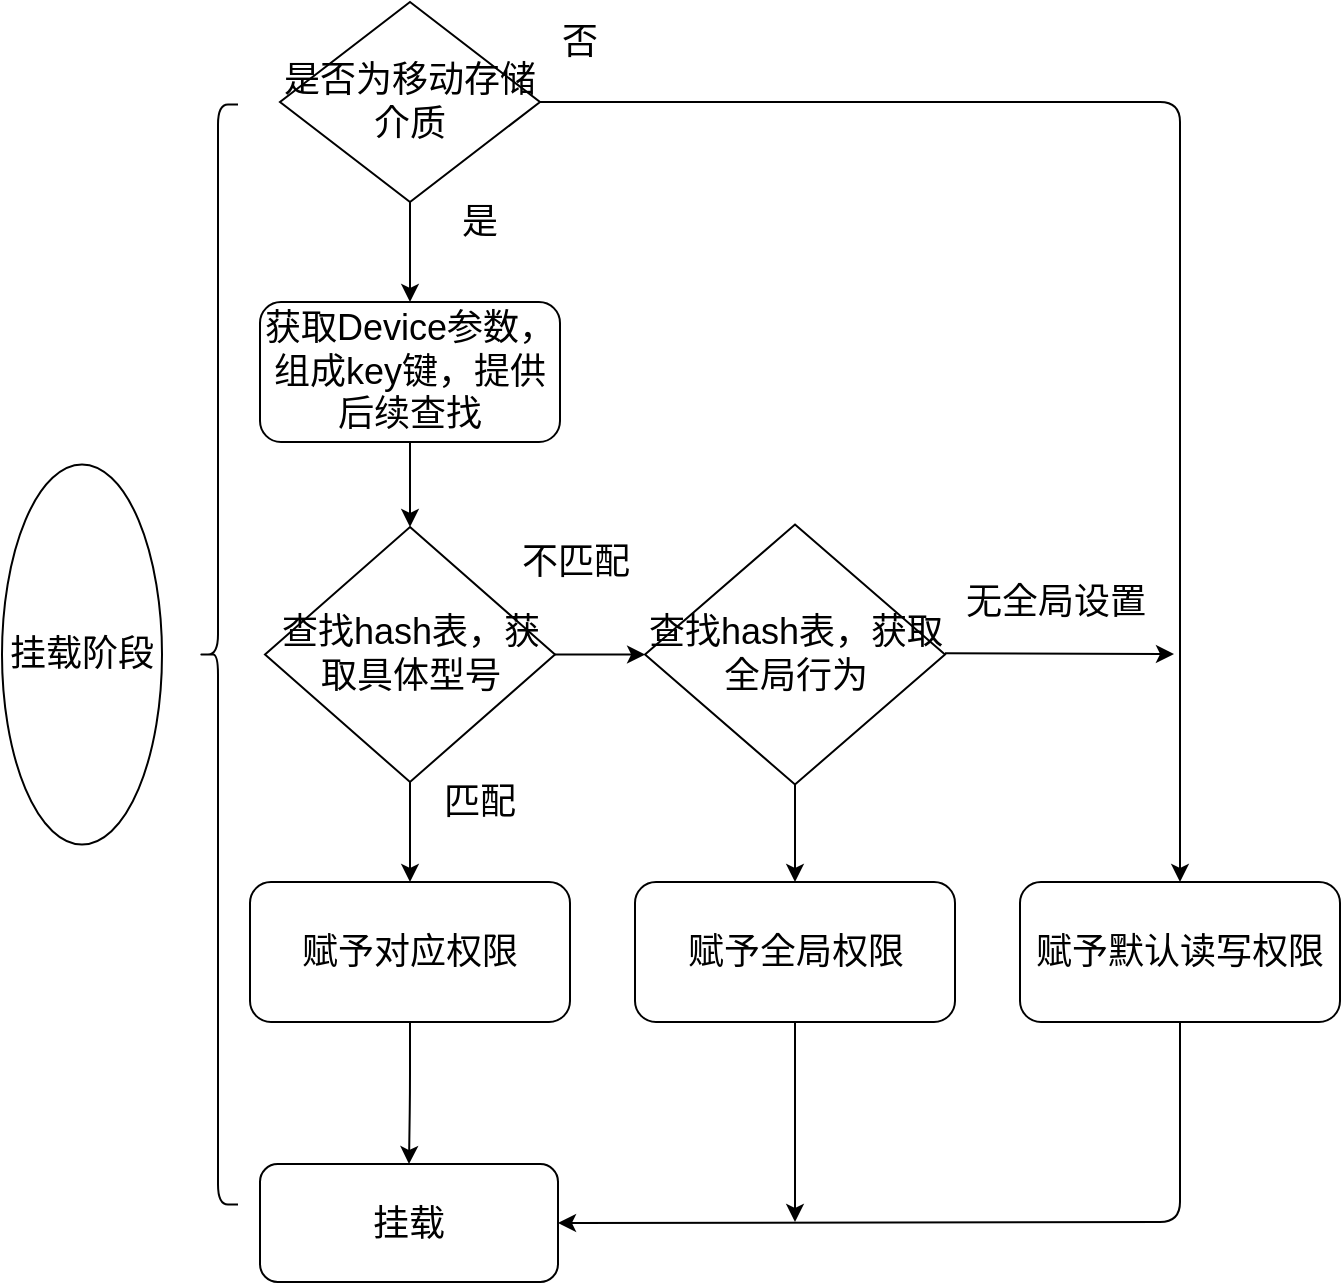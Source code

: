 <mxfile version="14.9.6" type="github">
  <diagram id="fvCgsu2ZJ-gSC0RxeoUe" name="Page-1">
    <mxGraphModel dx="1626" dy="2025" grid="0" gridSize="10" guides="1" tooltips="1" connect="1" arrows="1" fold="1" page="1" pageScale="1" pageWidth="827" pageHeight="1169" math="0" shadow="0">
      <root>
        <mxCell id="0" />
        <mxCell id="1" parent="0" />
        <mxCell id="q15BCNpqaFZ_fGrZMNJ0-10" value="" style="edgeStyle=orthogonalEdgeStyle;rounded=0;orthogonalLoop=1;jettySize=auto;html=1;" parent="1" source="q15BCNpqaFZ_fGrZMNJ0-5" target="q15BCNpqaFZ_fGrZMNJ0-9" edge="1">
          <mxGeometry relative="1" as="geometry" />
        </mxCell>
        <mxCell id="q15BCNpqaFZ_fGrZMNJ0-5" value="&lt;font style=&quot;font-size: 18px&quot;&gt;是否为移动存储介质&lt;/font&gt;" style="rhombus;whiteSpace=wrap;html=1;" parent="1" vertex="1">
          <mxGeometry x="240" y="-1090" width="130" height="100" as="geometry" />
        </mxCell>
        <mxCell id="q15BCNpqaFZ_fGrZMNJ0-14" value="" style="edgeStyle=orthogonalEdgeStyle;rounded=0;orthogonalLoop=1;jettySize=auto;html=1;" parent="1" source="q15BCNpqaFZ_fGrZMNJ0-9" target="q15BCNpqaFZ_fGrZMNJ0-13" edge="1">
          <mxGeometry relative="1" as="geometry" />
        </mxCell>
        <mxCell id="q15BCNpqaFZ_fGrZMNJ0-9" value="&lt;font style=&quot;font-size: 18px&quot;&gt;获取Device参数，组成key键，提供后续查找&lt;/font&gt;" style="rounded=1;whiteSpace=wrap;html=1;" parent="1" vertex="1">
          <mxGeometry x="230" y="-940" width="150" height="70" as="geometry" />
        </mxCell>
        <mxCell id="AhLofSwgp-453ADISSDI-1" value="" style="edgeStyle=orthogonalEdgeStyle;rounded=0;orthogonalLoop=1;jettySize=auto;html=1;" parent="1" source="q15BCNpqaFZ_fGrZMNJ0-13" target="rwF0eWlmXR6ddbn91D17-29" edge="1">
          <mxGeometry relative="1" as="geometry" />
        </mxCell>
        <mxCell id="AhLofSwgp-453ADISSDI-5" value="" style="edgeStyle=orthogonalEdgeStyle;rounded=0;orthogonalLoop=1;jettySize=auto;html=1;" parent="1" source="q15BCNpqaFZ_fGrZMNJ0-13" target="q15BCNpqaFZ_fGrZMNJ0-15" edge="1">
          <mxGeometry relative="1" as="geometry" />
        </mxCell>
        <mxCell id="q15BCNpqaFZ_fGrZMNJ0-13" value="&lt;font style=&quot;font-size: 18px&quot;&gt;查找hash表，获取具体型号&lt;/font&gt;" style="rhombus;whiteSpace=wrap;html=1;" parent="1" vertex="1">
          <mxGeometry x="232.5" y="-827.5" width="145" height="127.5" as="geometry" />
        </mxCell>
        <mxCell id="rwF0eWlmXR6ddbn91D17-22" value="" style="edgeStyle=orthogonalEdgeStyle;curved=0;rounded=1;sketch=0;orthogonalLoop=1;jettySize=auto;html=1;entryX=0.5;entryY=0;entryDx=0;entryDy=0;" parent="1" source="q15BCNpqaFZ_fGrZMNJ0-15" target="q15BCNpqaFZ_fGrZMNJ0-17" edge="1">
          <mxGeometry relative="1" as="geometry">
            <mxPoint x="290" y="-480" as="targetPoint" />
          </mxGeometry>
        </mxCell>
        <mxCell id="q15BCNpqaFZ_fGrZMNJ0-15" value="&lt;font style=&quot;font-size: 18px&quot;&gt;赋予对应权限&lt;/font&gt;" style="rounded=1;whiteSpace=wrap;html=1;" parent="1" vertex="1">
          <mxGeometry x="225" y="-650" width="160" height="70" as="geometry" />
        </mxCell>
        <mxCell id="q15BCNpqaFZ_fGrZMNJ0-17" value="&lt;span style=&quot;font-size: 18px&quot;&gt;挂载&lt;/span&gt;" style="whiteSpace=wrap;html=1;rounded=1;" parent="1" vertex="1">
          <mxGeometry x="230" y="-509" width="149" height="59" as="geometry" />
        </mxCell>
        <mxCell id="q15BCNpqaFZ_fGrZMNJ0-21" value="&lt;font style=&quot;font-size: 18px&quot;&gt;否&lt;/font&gt;" style="text;html=1;align=center;verticalAlign=middle;whiteSpace=wrap;rounded=0;" parent="1" vertex="1">
          <mxGeometry x="370" y="-1080" width="40" height="20" as="geometry" />
        </mxCell>
        <mxCell id="q15BCNpqaFZ_fGrZMNJ0-22" value="&lt;font style=&quot;font-size: 18px&quot;&gt;是&lt;/font&gt;" style="text;html=1;align=center;verticalAlign=middle;whiteSpace=wrap;rounded=0;" parent="1" vertex="1">
          <mxGeometry x="320" y="-990" width="40" height="20" as="geometry" />
        </mxCell>
        <mxCell id="q15BCNpqaFZ_fGrZMNJ0-25" value="&lt;font style=&quot;font-size: 18px&quot;&gt;匹配&lt;/font&gt;" style="text;html=1;align=center;verticalAlign=middle;whiteSpace=wrap;rounded=0;" parent="1" vertex="1">
          <mxGeometry x="320" y="-700" width="40" height="20" as="geometry" />
        </mxCell>
        <mxCell id="q15BCNpqaFZ_fGrZMNJ0-28" value="&lt;font style=&quot;font-size: 18px&quot;&gt;不匹配&lt;/font&gt;" style="text;html=1;align=center;verticalAlign=middle;whiteSpace=wrap;rounded=0;" parent="1" vertex="1">
          <mxGeometry x="352.5" y="-820" width="70" height="20" as="geometry" />
        </mxCell>
        <mxCell id="rwF0eWlmXR6ddbn91D17-19" value="" style="shape=curlyBracket;whiteSpace=wrap;html=1;rounded=1;sketch=0;" parent="1" vertex="1">
          <mxGeometry x="199" y="-1038.75" width="20" height="550" as="geometry" />
        </mxCell>
        <mxCell id="AhLofSwgp-453ADISSDI-7" value="" style="edgeStyle=orthogonalEdgeStyle;rounded=0;orthogonalLoop=1;jettySize=auto;html=1;" parent="1" source="rwF0eWlmXR6ddbn91D17-29" target="AhLofSwgp-453ADISSDI-2" edge="1">
          <mxGeometry relative="1" as="geometry" />
        </mxCell>
        <mxCell id="rwF0eWlmXR6ddbn91D17-29" value="&lt;font style=&quot;font-size: 18px&quot;&gt;&lt;span&gt;查找hash表，获取&lt;/span&gt;&lt;span&gt;全局行为&lt;/span&gt;&lt;/font&gt;" style="rhombus;whiteSpace=wrap;html=1;rounded=0;sketch=0;" parent="1" vertex="1">
          <mxGeometry x="422.5" y="-828.75" width="150" height="130" as="geometry" />
        </mxCell>
        <mxCell id="rwF0eWlmXR6ddbn91D17-55" value="&lt;font style=&quot;font-size: 18px&quot;&gt;挂载阶段&lt;/font&gt;" style="ellipse;whiteSpace=wrap;html=1;rounded=0;sketch=0;" parent="1" vertex="1">
          <mxGeometry x="101" y="-858.75" width="80" height="190" as="geometry" />
        </mxCell>
        <mxCell id="rwF0eWlmXR6ddbn91D17-62" value="" style="endArrow=classic;html=1;exitX=1;exitY=0.5;exitDx=0;exitDy=0;entryX=0.5;entryY=0;entryDx=0;entryDy=0;" parent="1" source="q15BCNpqaFZ_fGrZMNJ0-5" edge="1">
          <mxGeometry width="50" height="50" relative="1" as="geometry">
            <mxPoint x="460" y="-830" as="sourcePoint" />
            <mxPoint x="690.0" y="-650" as="targetPoint" />
            <Array as="points">
              <mxPoint x="690" y="-1040" />
            </Array>
          </mxGeometry>
        </mxCell>
        <mxCell id="rwF0eWlmXR6ddbn91D17-63" value="" style="endArrow=classic;html=1;" parent="1" edge="1">
          <mxGeometry width="50" height="50" relative="1" as="geometry">
            <mxPoint x="572.5" y="-764.34" as="sourcePoint" />
            <mxPoint x="687" y="-764" as="targetPoint" />
          </mxGeometry>
        </mxCell>
        <mxCell id="rwF0eWlmXR6ddbn91D17-64" value="" style="endArrow=classic;html=1;exitX=0.5;exitY=1;exitDx=0;exitDy=0;entryX=1;entryY=0.5;entryDx=0;entryDy=0;" parent="1" target="q15BCNpqaFZ_fGrZMNJ0-17" edge="1">
          <mxGeometry width="50" height="50" relative="1" as="geometry">
            <mxPoint x="690.0" y="-590" as="sourcePoint" />
            <mxPoint x="510" y="-510" as="targetPoint" />
            <Array as="points">
              <mxPoint x="690" y="-480" />
            </Array>
          </mxGeometry>
        </mxCell>
        <mxCell id="AhLofSwgp-453ADISSDI-8" value="" style="edgeStyle=orthogonalEdgeStyle;rounded=0;orthogonalLoop=1;jettySize=auto;html=1;" parent="1" source="AhLofSwgp-453ADISSDI-2" edge="1">
          <mxGeometry relative="1" as="geometry">
            <mxPoint x="497.5" y="-480" as="targetPoint" />
          </mxGeometry>
        </mxCell>
        <mxCell id="AhLofSwgp-453ADISSDI-2" value="&lt;font style=&quot;font-size: 18px&quot;&gt;赋予全局权限&lt;/font&gt;" style="rounded=1;whiteSpace=wrap;html=1;" parent="1" vertex="1">
          <mxGeometry x="417.5" y="-650" width="160" height="70" as="geometry" />
        </mxCell>
        <mxCell id="AhLofSwgp-453ADISSDI-3" value="&lt;font style=&quot;font-size: 18px&quot;&gt;赋予默认读写权限&lt;/font&gt;" style="rounded=1;whiteSpace=wrap;html=1;" parent="1" vertex="1">
          <mxGeometry x="610" y="-650" width="160" height="70" as="geometry" />
        </mxCell>
        <mxCell id="AhLofSwgp-453ADISSDI-9" value="&lt;span style=&quot;font-size: 18px&quot;&gt;无全局设置&lt;/span&gt;" style="text;html=1;align=center;verticalAlign=middle;whiteSpace=wrap;rounded=0;" parent="1" vertex="1">
          <mxGeometry x="572.5" y="-800" width="110" height="20" as="geometry" />
        </mxCell>
      </root>
    </mxGraphModel>
  </diagram>
</mxfile>
